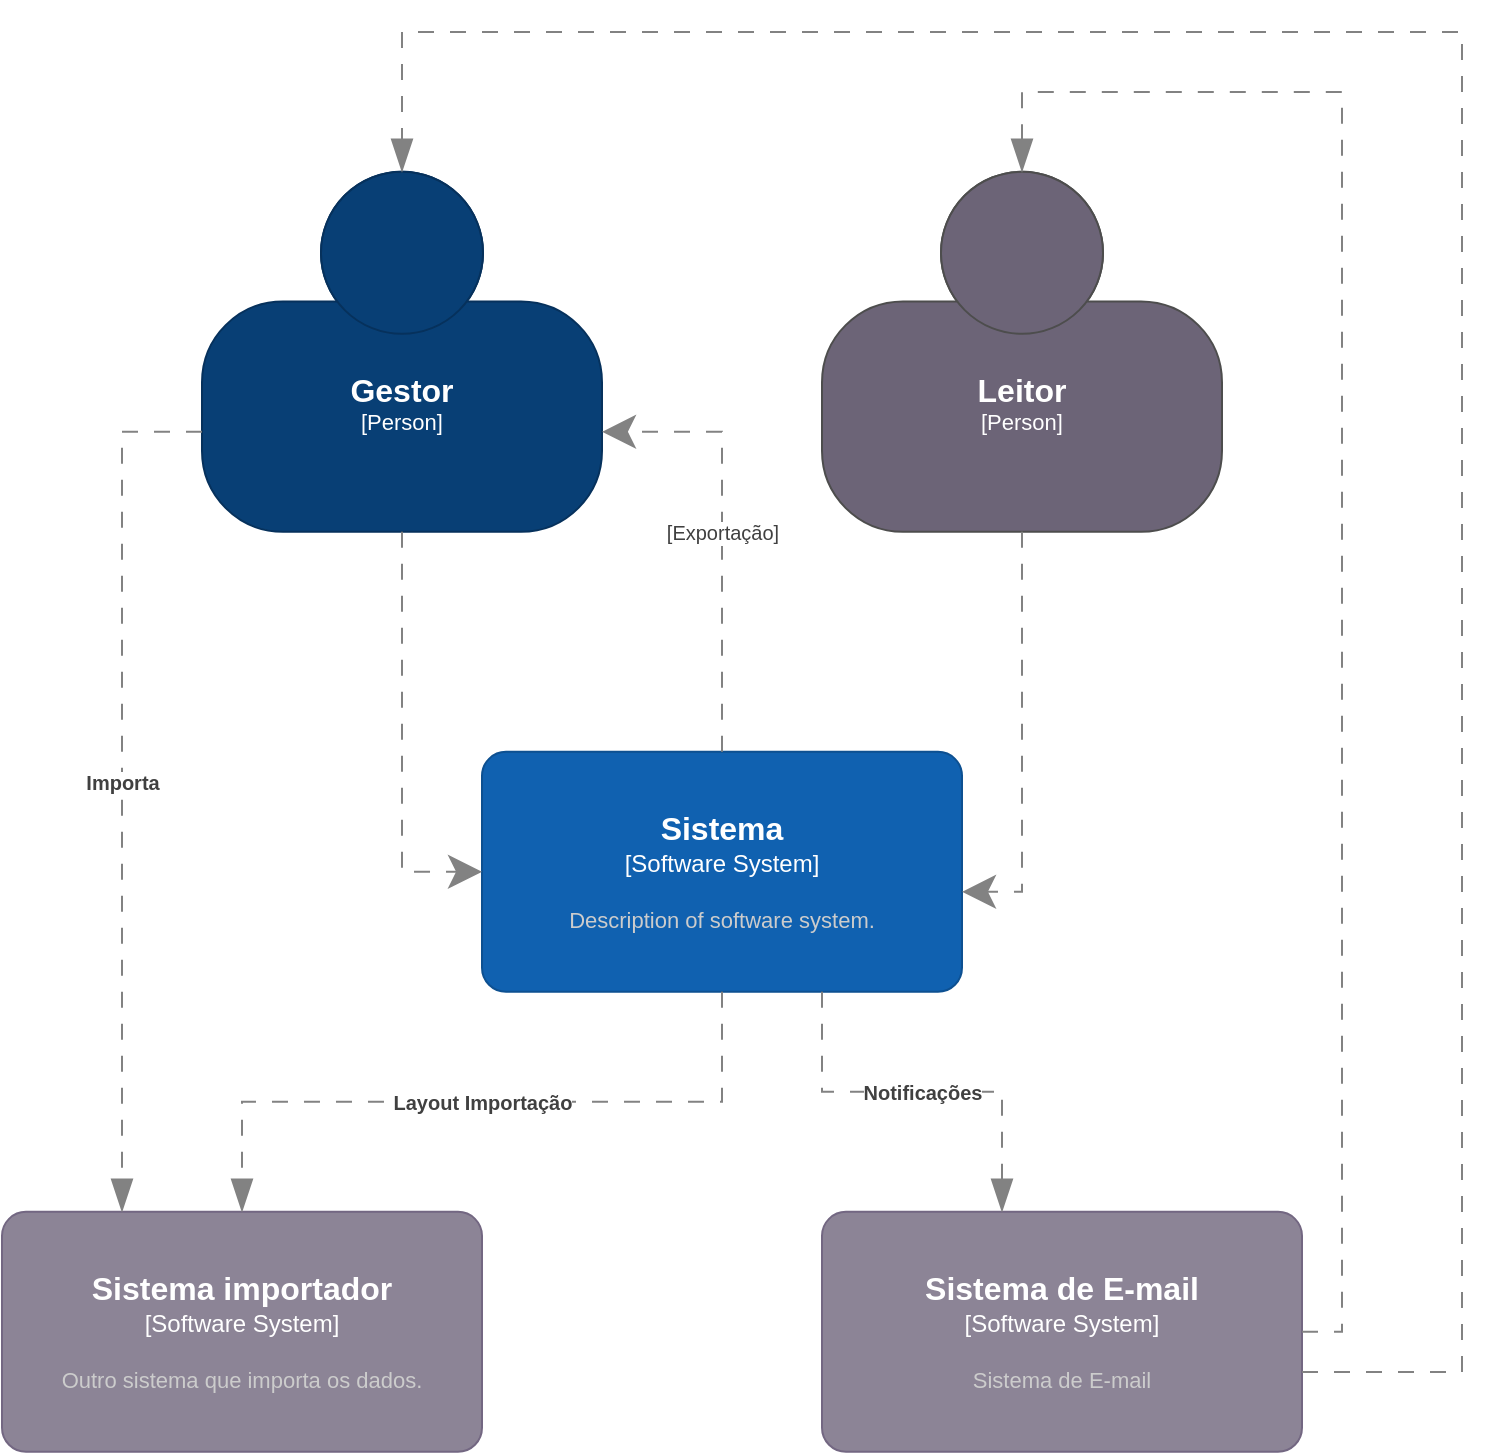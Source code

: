 <mxfile version="24.7.8">
  <diagram name="Página-1" id="VecEyALjs6DbmHOjT5XY">
    <mxGraphModel grid="1" page="1" gridSize="10" guides="1" tooltips="1" connect="1" arrows="1" fold="1" pageScale="1" pageWidth="827" pageHeight="1169" math="0" shadow="0">
      <root>
        <mxCell id="0" />
        <mxCell id="1" parent="0" />
        <object placeholders="1" c4Name="Sistema" c4Type="Software System" c4Description="Description of software system." label="&lt;font style=&quot;font-size: 16px&quot;&gt;&lt;b&gt;%c4Name%&lt;/b&gt;&lt;/font&gt;&lt;div&gt;[%c4Type%]&lt;/div&gt;&lt;br&gt;&lt;div&gt;&lt;font style=&quot;font-size: 11px&quot;&gt;&lt;font color=&quot;#cccccc&quot;&gt;%c4Description%&lt;/font&gt;&lt;/div&gt;" id="h4mrfG-yNWxy7tERwCJX-1">
          <mxCell style="rounded=1;whiteSpace=wrap;html=1;labelBackgroundColor=none;fillColor=#1061B0;fontColor=#ffffff;align=center;arcSize=10;strokeColor=#0D5091;metaEdit=1;resizable=0;points=[[0.25,0,0],[0.5,0,0],[0.75,0,0],[1,0.25,0],[1,0.5,0],[1,0.75,0],[0.75,1,0],[0.5,1,0],[0.25,1,0],[0,0.75,0],[0,0.5,0],[0,0.25,0]];" vertex="1" parent="1">
            <mxGeometry x="310" y="519.91" width="240" height="120" as="geometry" />
          </mxCell>
        </object>
        <object placeholders="1" c4Name="Gestor" c4Type="Person" c4Description="" label="&lt;font style=&quot;font-size: 16px&quot;&gt;&lt;b&gt;%c4Name%&lt;/b&gt;&lt;/font&gt;&lt;div&gt;[%c4Type%]&lt;/div&gt;&lt;br&gt;&lt;div&gt;&lt;font style=&quot;font-size: 11px&quot;&gt;&lt;font color=&quot;#cccccc&quot;&gt;%c4Description%&lt;/font&gt;&lt;/div&gt;" id="eaeT2ep-m-iwVVGeNV6s-1">
          <mxCell style="html=1;fontSize=11;dashed=0;whiteSpace=wrap;fillColor=#083F75;strokeColor=#06315C;fontColor=#ffffff;shape=mxgraph.c4.person2;align=center;metaEdit=1;points=[[0.5,0,0],[1,0.5,0],[1,0.75,0],[0.75,1,0],[0.5,1,0],[0.25,1,0],[0,0.75,0],[0,0.5,0]];resizable=0;" vertex="1" parent="1">
            <mxGeometry x="170" y="229.91" width="200" height="180" as="geometry" />
          </mxCell>
        </object>
        <object placeholders="1" c4Name="Leitor" c4Type="Person" c4Description="" label="&lt;font style=&quot;font-size: 16px&quot;&gt;&lt;b&gt;%c4Name%&lt;/b&gt;&lt;/font&gt;&lt;div&gt;[%c4Type%]&lt;/div&gt;&lt;br&gt;&lt;div&gt;&lt;font style=&quot;font-size: 11px&quot;&gt;&lt;font color=&quot;#cccccc&quot;&gt;%c4Description%&lt;/font&gt;&lt;/div&gt;" id="eaeT2ep-m-iwVVGeNV6s-2">
          <mxCell style="html=1;fontSize=11;dashed=0;whiteSpace=wrap;fillColor=#6C6477;strokeColor=#4D4D4D;fontColor=#ffffff;shape=mxgraph.c4.person2;align=center;metaEdit=1;points=[[0.5,0,0],[1,0.5,0],[1,0.75,0],[0.75,1,0],[0.5,1,0],[0.25,1,0],[0,0.75,0],[0,0.5,0]];resizable=0;" vertex="1" parent="1">
            <mxGeometry x="480" y="229.91" width="200" height="180" as="geometry" />
          </mxCell>
        </object>
        <object placeholders="1" c4Type="Relationship" id="eaeT2ep-m-iwVVGeNV6s-3">
          <mxCell style="endArrow=classic;html=1;fontSize=10;fontColor=#404040;strokeWidth=1;endFill=1;strokeColor=#828282;elbow=vertical;metaEdit=1;endSize=14;startSize=14;jumpStyle=arc;jumpSize=16;rounded=0;edgeStyle=orthogonalEdgeStyle;dashed=1;dashPattern=8 8;" edge="1" parent="1" source="eaeT2ep-m-iwVVGeNV6s-1" target="h4mrfG-yNWxy7tERwCJX-1">
            <mxGeometry width="240" relative="1" as="geometry">
              <mxPoint x="310" y="589.91" as="sourcePoint" />
              <mxPoint x="550" y="589.91" as="targetPoint" />
              <Array as="points">
                <mxPoint x="270" y="579.91" />
              </Array>
            </mxGeometry>
          </mxCell>
        </object>
        <object placeholders="1" c4Type="Relationship" id="eaeT2ep-m-iwVVGeNV6s-4">
          <mxCell style="endArrow=classic;html=1;fontSize=10;fontColor=#404040;strokeWidth=1;endFill=1;strokeColor=#828282;elbow=vertical;metaEdit=1;endSize=14;startSize=14;jumpStyle=arc;jumpSize=16;rounded=0;edgeStyle=orthogonalEdgeStyle;dashed=1;dashPattern=8 8;" edge="1" parent="1" source="eaeT2ep-m-iwVVGeNV6s-2" target="h4mrfG-yNWxy7tERwCJX-1">
            <mxGeometry width="240" relative="1" as="geometry">
              <mxPoint x="310" y="589.91" as="sourcePoint" />
              <mxPoint x="550" y="589.91" as="targetPoint" />
              <Array as="points">
                <mxPoint x="580" y="589.91" />
              </Array>
            </mxGeometry>
          </mxCell>
        </object>
        <object placeholders="1" c4Name="Sistema importador" c4Type="Software System" c4Description="Outro sistema que importa os dados." label="&lt;font style=&quot;font-size: 16px&quot;&gt;&lt;b&gt;%c4Name%&lt;/b&gt;&lt;/font&gt;&lt;div&gt;[%c4Type%]&lt;/div&gt;&lt;br&gt;&lt;div&gt;&lt;font style=&quot;font-size: 11px&quot;&gt;&lt;font color=&quot;#cccccc&quot;&gt;%c4Description%&lt;/font&gt;&lt;/div&gt;" id="eaeT2ep-m-iwVVGeNV6s-5">
          <mxCell style="rounded=1;whiteSpace=wrap;html=1;labelBackgroundColor=none;fillColor=#8C8496;fontColor=#ffffff;align=center;arcSize=10;strokeColor=#736782;metaEdit=1;resizable=0;points=[[0.25,0,0],[0.5,0,0],[0.75,0,0],[1,0.25,0],[1,0.5,0],[1,0.75,0],[0.75,1,0],[0.5,1,0],[0.25,1,0],[0,0.75,0],[0,0.5,0],[0,0.25,0]];" vertex="1" parent="1">
            <mxGeometry x="70" y="749.91" width="240" height="120" as="geometry" />
          </mxCell>
        </object>
        <object placeholders="1" c4Type="Relationship" c4Technology="Exportação" c4Description="" label="&lt;div style=&quot;text-align: left&quot;&gt;&lt;div style=&quot;text-align: center&quot;&gt;&lt;b&gt;%c4Description%&lt;/b&gt;&lt;/div&gt;&lt;div style=&quot;text-align: center&quot;&gt;[%c4Technology%]&lt;/div&gt;&lt;/div&gt;" id="eaeT2ep-m-iwVVGeNV6s-7">
          <mxCell style="endArrow=classic;html=1;fontSize=10;fontColor=#404040;strokeWidth=1;endFill=1;strokeColor=#828282;elbow=vertical;metaEdit=1;endSize=14;startSize=14;jumpStyle=arc;jumpSize=16;rounded=0;edgeStyle=orthogonalEdgeStyle;dashed=1;dashPattern=8 8;" edge="1" parent="1" source="h4mrfG-yNWxy7tERwCJX-1" target="eaeT2ep-m-iwVVGeNV6s-1">
            <mxGeometry width="240" relative="1" as="geometry">
              <mxPoint x="370" y="619.91" as="sourcePoint" />
              <mxPoint x="610" y="619.91" as="targetPoint" />
              <Array as="points">
                <mxPoint x="430" y="359.91" />
              </Array>
            </mxGeometry>
          </mxCell>
        </object>
        <object placeholders="1" c4Type="Relationship" c4Description="Importa" label="&lt;div style=&quot;text-align: left&quot;&gt;&lt;div style=&quot;text-align: center&quot;&gt;&lt;b&gt;%c4Description%&lt;/b&gt;&lt;/div&gt;" id="eaeT2ep-m-iwVVGeNV6s-9">
          <mxCell style="endArrow=blockThin;html=1;fontSize=10;fontColor=#404040;strokeWidth=1;endFill=1;strokeColor=#828282;elbow=vertical;metaEdit=1;endSize=14;startSize=14;jumpStyle=arc;jumpSize=16;rounded=0;edgeStyle=orthogonalEdgeStyle;dashed=1;dashPattern=8 8;" edge="1" parent="1" source="eaeT2ep-m-iwVVGeNV6s-1" target="eaeT2ep-m-iwVVGeNV6s-5">
            <mxGeometry width="240" relative="1" as="geometry">
              <mxPoint x="60" y="719.91" as="sourcePoint" />
              <mxPoint x="300" y="719.91" as="targetPoint" />
              <Array as="points">
                <mxPoint x="130" y="359.91" />
                <mxPoint x="130" y="769.91" />
              </Array>
            </mxGeometry>
          </mxCell>
        </object>
        <object placeholders="1" c4Type="Relationship" c4Description="Layout Importação" label="&lt;div style=&quot;text-align: left&quot;&gt;&lt;div style=&quot;text-align: center&quot;&gt;&lt;b&gt;%c4Description%&lt;/b&gt;&lt;/div&gt;" id="eaeT2ep-m-iwVVGeNV6s-12">
          <mxCell style="endArrow=blockThin;html=1;fontSize=10;fontColor=#404040;strokeWidth=1;endFill=1;strokeColor=#828282;elbow=vertical;metaEdit=1;endSize=14;startSize=14;jumpStyle=arc;jumpSize=16;rounded=0;edgeStyle=orthogonalEdgeStyle;dashed=1;dashPattern=8 8;" edge="1" parent="1" source="h4mrfG-yNWxy7tERwCJX-1" target="eaeT2ep-m-iwVVGeNV6s-5">
            <mxGeometry width="240" relative="1" as="geometry">
              <mxPoint x="310" y="689.91" as="sourcePoint" />
              <mxPoint x="550" y="689.91" as="targetPoint" />
            </mxGeometry>
          </mxCell>
        </object>
        <object placeholders="1" c4Name="Sistema de E-mail" c4Type="Software System" c4Description="Sistema de E-mail" label="&lt;font style=&quot;font-size: 16px&quot;&gt;&lt;b&gt;%c4Name%&lt;/b&gt;&lt;/font&gt;&lt;div&gt;[%c4Type%]&lt;/div&gt;&lt;br&gt;&lt;div&gt;&lt;font style=&quot;font-size: 11px&quot;&gt;&lt;font color=&quot;#cccccc&quot;&gt;%c4Description%&lt;/font&gt;&lt;/div&gt;" id="eaeT2ep-m-iwVVGeNV6s-13">
          <mxCell style="rounded=1;whiteSpace=wrap;html=1;labelBackgroundColor=none;fillColor=#8C8496;fontColor=#ffffff;align=center;arcSize=10;strokeColor=#736782;metaEdit=1;resizable=0;points=[[0.25,0,0],[0.5,0,0],[0.75,0,0],[1,0.25,0],[1,0.5,0],[1,0.75,0],[0.75,1,0],[0.5,1,0],[0.25,1,0],[0,0.75,0],[0,0.5,0],[0,0.25,0]];" vertex="1" parent="1">
            <mxGeometry x="480" y="749.91" width="240" height="120" as="geometry" />
          </mxCell>
        </object>
        <object placeholders="1" c4Type="Relationship" c4Description="Notificações" label="&lt;div style=&quot;text-align: left&quot;&gt;&lt;div style=&quot;text-align: center&quot;&gt;&lt;b&gt;%c4Description%&lt;/b&gt;&lt;/div&gt;" id="eaeT2ep-m-iwVVGeNV6s-15">
          <mxCell style="endArrow=blockThin;html=1;fontSize=10;fontColor=#404040;strokeWidth=1;endFill=1;strokeColor=#828282;elbow=vertical;metaEdit=1;endSize=14;startSize=14;jumpStyle=arc;jumpSize=16;rounded=0;edgeStyle=orthogonalEdgeStyle;dashed=1;dashPattern=8 8;" edge="1" parent="1">
            <mxGeometry width="240" relative="1" as="geometry">
              <mxPoint x="480" y="639.91" as="sourcePoint" />
              <mxPoint x="570" y="749.91" as="targetPoint" />
              <Array as="points">
                <mxPoint x="480" y="689.91" />
                <mxPoint x="570" y="689.91" />
              </Array>
            </mxGeometry>
          </mxCell>
        </object>
        <object placeholders="1" c4Type="Relationship" id="eaeT2ep-m-iwVVGeNV6s-16">
          <mxCell style="endArrow=blockThin;html=1;fontSize=10;fontColor=#404040;strokeWidth=1;endFill=1;strokeColor=#828282;elbow=vertical;metaEdit=1;endSize=14;startSize=14;jumpStyle=arc;jumpSize=16;rounded=0;edgeStyle=orthogonalEdgeStyle;dashed=1;dashPattern=8 8;" edge="1" parent="1" source="eaeT2ep-m-iwVVGeNV6s-13" target="eaeT2ep-m-iwVVGeNV6s-2">
            <mxGeometry width="240" relative="1" as="geometry">
              <mxPoint x="650" y="629.91" as="sourcePoint" />
              <mxPoint x="890" y="629.91" as="targetPoint" />
              <Array as="points">
                <mxPoint x="740" y="810" />
                <mxPoint x="740" y="190" />
                <mxPoint x="580" y="190" />
              </Array>
            </mxGeometry>
          </mxCell>
        </object>
        <object placeholders="1" c4Type="Relationship" id="eaeT2ep-m-iwVVGeNV6s-17">
          <mxCell style="endArrow=blockThin;html=1;fontSize=10;fontColor=#404040;strokeWidth=1;endFill=1;strokeColor=#828282;elbow=vertical;metaEdit=1;endSize=14;startSize=14;jumpStyle=arc;jumpSize=16;rounded=0;edgeStyle=orthogonalEdgeStyle;dashed=1;dashPattern=8 8;" edge="1" parent="1" source="eaeT2ep-m-iwVVGeNV6s-13" target="eaeT2ep-m-iwVVGeNV6s-1">
            <mxGeometry width="240" relative="1" as="geometry">
              <mxPoint x="180" y="640" as="sourcePoint" />
              <mxPoint x="420" y="640" as="targetPoint" />
              <Array as="points">
                <mxPoint x="800" y="830" />
                <mxPoint x="800" y="160" />
                <mxPoint x="270" y="160" />
              </Array>
            </mxGeometry>
          </mxCell>
        </object>
      </root>
    </mxGraphModel>
  </diagram>
</mxfile>
